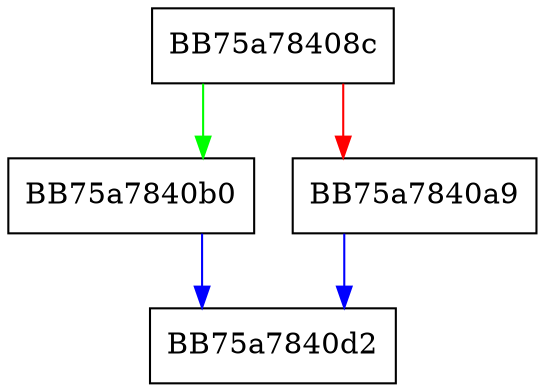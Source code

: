 digraph UScore {
  node [shape="box"];
  graph [splines=ortho];
  BB75a78408c -> BB75a7840b0 [color="green"];
  BB75a78408c -> BB75a7840a9 [color="red"];
  BB75a7840a9 -> BB75a7840d2 [color="blue"];
  BB75a7840b0 -> BB75a7840d2 [color="blue"];
}